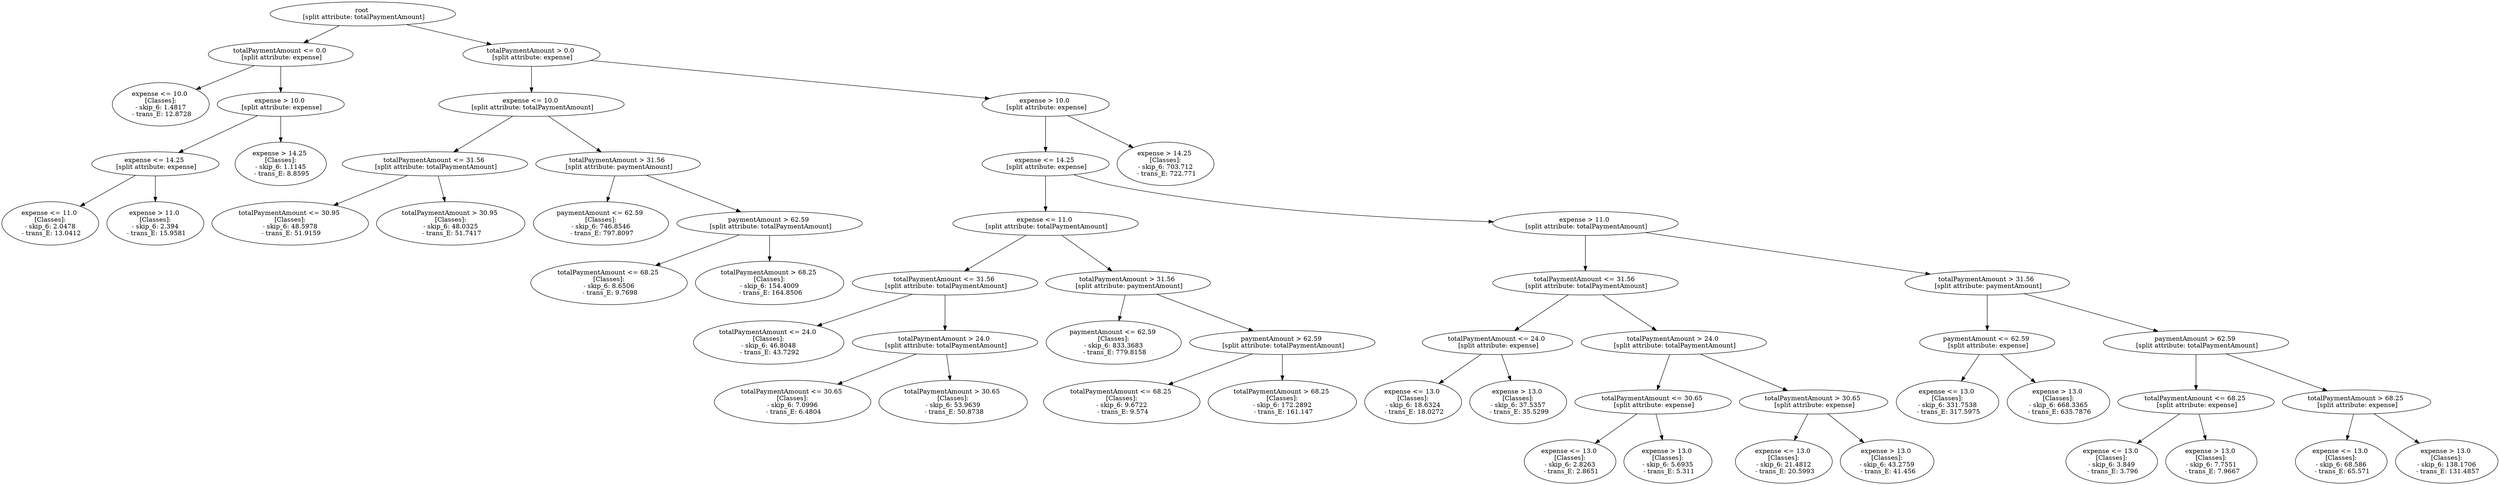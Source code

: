 // Road_Traffic_Fine_Management_Process-p_7-9
digraph "Road_Traffic_Fine_Management_Process-p_7-9" {
	"e81db6dc-b257-4851-9bc9-fe0fb5679137" [label="root 
 [split attribute: totalPaymentAmount]"]
	"f5c3ee7d-86c4-4494-a542-c7a5b0987e0f" [label="totalPaymentAmount <= 0.0 
 [split attribute: expense]"]
	"e81db6dc-b257-4851-9bc9-fe0fb5679137" -> "f5c3ee7d-86c4-4494-a542-c7a5b0987e0f"
	"cc09e871-1b52-4477-b1cb-6744c6d49452" [label="expense <= 10.0 
 [Classes]: 
 - skip_6: 1.4817 
 - trans_E: 12.8728"]
	"f5c3ee7d-86c4-4494-a542-c7a5b0987e0f" -> "cc09e871-1b52-4477-b1cb-6744c6d49452"
	"d364cbce-7bae-4dba-83e1-cd44ba259dc3" [label="expense > 10.0 
 [split attribute: expense]"]
	"f5c3ee7d-86c4-4494-a542-c7a5b0987e0f" -> "d364cbce-7bae-4dba-83e1-cd44ba259dc3"
	"cff72c23-3828-47d4-bd27-51e183245251" [label="expense <= 14.25 
 [split attribute: expense]"]
	"d364cbce-7bae-4dba-83e1-cd44ba259dc3" -> "cff72c23-3828-47d4-bd27-51e183245251"
	"d81e6aef-d103-4500-ac5d-42bbdddfc7c6" [label="expense <= 11.0 
 [Classes]: 
 - skip_6: 2.0478 
 - trans_E: 13.0412"]
	"cff72c23-3828-47d4-bd27-51e183245251" -> "d81e6aef-d103-4500-ac5d-42bbdddfc7c6"
	"573a788c-f542-4d6f-964a-9391c976de45" [label="expense > 11.0 
 [Classes]: 
 - skip_6: 2.394 
 - trans_E: 15.9581"]
	"cff72c23-3828-47d4-bd27-51e183245251" -> "573a788c-f542-4d6f-964a-9391c976de45"
	"207aef62-e598-438a-84ec-982fa0e2bda8" [label="expense > 14.25 
 [Classes]: 
 - skip_6: 1.1145 
 - trans_E: 8.8595"]
	"d364cbce-7bae-4dba-83e1-cd44ba259dc3" -> "207aef62-e598-438a-84ec-982fa0e2bda8"
	"b778e74f-b787-4014-a60b-09ec5b56bc87" [label="totalPaymentAmount > 0.0 
 [split attribute: expense]"]
	"e81db6dc-b257-4851-9bc9-fe0fb5679137" -> "b778e74f-b787-4014-a60b-09ec5b56bc87"
	"9d9de69d-5749-4fda-8e2c-b2b8f1b89e67" [label="expense <= 10.0 
 [split attribute: totalPaymentAmount]"]
	"b778e74f-b787-4014-a60b-09ec5b56bc87" -> "9d9de69d-5749-4fda-8e2c-b2b8f1b89e67"
	"ad3fda9d-6f2d-4bda-957b-60a6a9f91000" [label="totalPaymentAmount <= 31.56 
 [split attribute: totalPaymentAmount]"]
	"9d9de69d-5749-4fda-8e2c-b2b8f1b89e67" -> "ad3fda9d-6f2d-4bda-957b-60a6a9f91000"
	"098401ef-6a2b-4071-9465-355f3eaeb5e6" [label="totalPaymentAmount <= 30.95 
 [Classes]: 
 - skip_6: 48.5978 
 - trans_E: 51.9159"]
	"ad3fda9d-6f2d-4bda-957b-60a6a9f91000" -> "098401ef-6a2b-4071-9465-355f3eaeb5e6"
	"1461b174-8b5e-4b31-b2e9-8b5948aa8941" [label="totalPaymentAmount > 30.95 
 [Classes]: 
 - skip_6: 48.0325 
 - trans_E: 51.7417"]
	"ad3fda9d-6f2d-4bda-957b-60a6a9f91000" -> "1461b174-8b5e-4b31-b2e9-8b5948aa8941"
	"05e18380-1155-40e1-8b1f-2f4f3f69e687" [label="totalPaymentAmount > 31.56 
 [split attribute: paymentAmount]"]
	"9d9de69d-5749-4fda-8e2c-b2b8f1b89e67" -> "05e18380-1155-40e1-8b1f-2f4f3f69e687"
	"6f4c40b6-d500-48e3-baf4-1db0a9375b05" [label="paymentAmount <= 62.59 
 [Classes]: 
 - skip_6: 746.8546 
 - trans_E: 797.8097"]
	"05e18380-1155-40e1-8b1f-2f4f3f69e687" -> "6f4c40b6-d500-48e3-baf4-1db0a9375b05"
	"927aa2af-9f0d-424c-a4a3-672b0e4b0048" [label="paymentAmount > 62.59 
 [split attribute: totalPaymentAmount]"]
	"05e18380-1155-40e1-8b1f-2f4f3f69e687" -> "927aa2af-9f0d-424c-a4a3-672b0e4b0048"
	"e908054a-d2d1-4faf-8b8d-208cd51e3479" [label="totalPaymentAmount <= 68.25 
 [Classes]: 
 - skip_6: 8.6506 
 - trans_E: 9.7698"]
	"927aa2af-9f0d-424c-a4a3-672b0e4b0048" -> "e908054a-d2d1-4faf-8b8d-208cd51e3479"
	"50d88688-519c-4356-b89a-5063292b80af" [label="totalPaymentAmount > 68.25 
 [Classes]: 
 - skip_6: 154.4009 
 - trans_E: 164.8506"]
	"927aa2af-9f0d-424c-a4a3-672b0e4b0048" -> "50d88688-519c-4356-b89a-5063292b80af"
	"e2bc1468-e95d-4cc3-a673-d9f4b416c1e3" [label="expense > 10.0 
 [split attribute: expense]"]
	"b778e74f-b787-4014-a60b-09ec5b56bc87" -> "e2bc1468-e95d-4cc3-a673-d9f4b416c1e3"
	"273c6359-b6fa-4ee2-850c-21295773e028" [label="expense <= 14.25 
 [split attribute: expense]"]
	"e2bc1468-e95d-4cc3-a673-d9f4b416c1e3" -> "273c6359-b6fa-4ee2-850c-21295773e028"
	"c65c277c-9c69-48d4-b62c-5c70ea370cda" [label="expense <= 11.0 
 [split attribute: totalPaymentAmount]"]
	"273c6359-b6fa-4ee2-850c-21295773e028" -> "c65c277c-9c69-48d4-b62c-5c70ea370cda"
	"da111c7b-75d6-4b99-aa49-6a3726b91d4d" [label="totalPaymentAmount <= 31.56 
 [split attribute: totalPaymentAmount]"]
	"c65c277c-9c69-48d4-b62c-5c70ea370cda" -> "da111c7b-75d6-4b99-aa49-6a3726b91d4d"
	"0d660073-d139-47a2-9684-b5fd52f1939f" [label="totalPaymentAmount <= 24.0 
 [Classes]: 
 - skip_6: 46.8048 
 - trans_E: 43.7292"]
	"da111c7b-75d6-4b99-aa49-6a3726b91d4d" -> "0d660073-d139-47a2-9684-b5fd52f1939f"
	"3297c3fe-c7b1-43e3-8e37-e9647a0aea05" [label="totalPaymentAmount > 24.0 
 [split attribute: totalPaymentAmount]"]
	"da111c7b-75d6-4b99-aa49-6a3726b91d4d" -> "3297c3fe-c7b1-43e3-8e37-e9647a0aea05"
	"4a0e1bd1-4761-4a45-891c-ddb86a02c9aa" [label="totalPaymentAmount <= 30.65 
 [Classes]: 
 - skip_6: 7.0996 
 - trans_E: 6.4804"]
	"3297c3fe-c7b1-43e3-8e37-e9647a0aea05" -> "4a0e1bd1-4761-4a45-891c-ddb86a02c9aa"
	"13ca5395-1379-453e-a065-1da0b90ac98c" [label="totalPaymentAmount > 30.65 
 [Classes]: 
 - skip_6: 53.9639 
 - trans_E: 50.8738"]
	"3297c3fe-c7b1-43e3-8e37-e9647a0aea05" -> "13ca5395-1379-453e-a065-1da0b90ac98c"
	"c817559d-4f13-4f1f-82d0-9c52a14ca81d" [label="totalPaymentAmount > 31.56 
 [split attribute: paymentAmount]"]
	"c65c277c-9c69-48d4-b62c-5c70ea370cda" -> "c817559d-4f13-4f1f-82d0-9c52a14ca81d"
	"0a1f24e4-9928-4082-ac24-44ef67be8232" [label="paymentAmount <= 62.59 
 [Classes]: 
 - skip_6: 833.3683 
 - trans_E: 779.8158"]
	"c817559d-4f13-4f1f-82d0-9c52a14ca81d" -> "0a1f24e4-9928-4082-ac24-44ef67be8232"
	"da5f94bb-20aa-4ff0-9f6d-ee0ad49dd3d8" [label="paymentAmount > 62.59 
 [split attribute: totalPaymentAmount]"]
	"c817559d-4f13-4f1f-82d0-9c52a14ca81d" -> "da5f94bb-20aa-4ff0-9f6d-ee0ad49dd3d8"
	"efd7b9cf-1c91-45a5-bd05-2fe723415016" [label="totalPaymentAmount <= 68.25 
 [Classes]: 
 - skip_6: 9.6722 
 - trans_E: 9.574"]
	"da5f94bb-20aa-4ff0-9f6d-ee0ad49dd3d8" -> "efd7b9cf-1c91-45a5-bd05-2fe723415016"
	"960f2df5-88b8-4e30-9248-a50b5133ce11" [label="totalPaymentAmount > 68.25 
 [Classes]: 
 - skip_6: 172.2892 
 - trans_E: 161.147"]
	"da5f94bb-20aa-4ff0-9f6d-ee0ad49dd3d8" -> "960f2df5-88b8-4e30-9248-a50b5133ce11"
	"5b817662-c69f-490b-ac82-89f5560bb016" [label="expense > 11.0 
 [split attribute: totalPaymentAmount]"]
	"273c6359-b6fa-4ee2-850c-21295773e028" -> "5b817662-c69f-490b-ac82-89f5560bb016"
	"687ce1de-ea54-4b86-8988-ebc916029150" [label="totalPaymentAmount <= 31.56 
 [split attribute: totalPaymentAmount]"]
	"5b817662-c69f-490b-ac82-89f5560bb016" -> "687ce1de-ea54-4b86-8988-ebc916029150"
	"3650b64d-e5aa-479e-b77d-facc6184adae" [label="totalPaymentAmount <= 24.0 
 [split attribute: expense]"]
	"687ce1de-ea54-4b86-8988-ebc916029150" -> "3650b64d-e5aa-479e-b77d-facc6184adae"
	"a1cbe79f-8b4a-4675-b229-b36e0de8985b" [label="expense <= 13.0 
 [Classes]: 
 - skip_6: 18.6324 
 - trans_E: 18.0272"]
	"3650b64d-e5aa-479e-b77d-facc6184adae" -> "a1cbe79f-8b4a-4675-b229-b36e0de8985b"
	"c9a7668e-a706-47b5-a8bf-7569002c08ba" [label="expense > 13.0 
 [Classes]: 
 - skip_6: 37.5357 
 - trans_E: 35.5299"]
	"3650b64d-e5aa-479e-b77d-facc6184adae" -> "c9a7668e-a706-47b5-a8bf-7569002c08ba"
	"f8763f50-c811-4c49-9260-d5cd470b80d3" [label="totalPaymentAmount > 24.0 
 [split attribute: totalPaymentAmount]"]
	"687ce1de-ea54-4b86-8988-ebc916029150" -> "f8763f50-c811-4c49-9260-d5cd470b80d3"
	"8fa6594b-a409-416a-8cf9-f552537a277b" [label="totalPaymentAmount <= 30.65 
 [split attribute: expense]"]
	"f8763f50-c811-4c49-9260-d5cd470b80d3" -> "8fa6594b-a409-416a-8cf9-f552537a277b"
	"f65d9ff7-e991-42ec-99cb-f1816d43fccc" [label="expense <= 13.0 
 [Classes]: 
 - skip_6: 2.8263 
 - trans_E: 2.8651"]
	"8fa6594b-a409-416a-8cf9-f552537a277b" -> "f65d9ff7-e991-42ec-99cb-f1816d43fccc"
	"bba41895-a660-40fc-bd26-6b1709e2d821" [label="expense > 13.0 
 [Classes]: 
 - skip_6: 5.6935 
 - trans_E: 5.311"]
	"8fa6594b-a409-416a-8cf9-f552537a277b" -> "bba41895-a660-40fc-bd26-6b1709e2d821"
	"a417e808-4234-4497-a8b8-696e9581a1db" [label="totalPaymentAmount > 30.65 
 [split attribute: expense]"]
	"f8763f50-c811-4c49-9260-d5cd470b80d3" -> "a417e808-4234-4497-a8b8-696e9581a1db"
	"a8b351cd-9e73-4477-a0b4-2bc0acaed948" [label="expense <= 13.0 
 [Classes]: 
 - skip_6: 21.4812 
 - trans_E: 20.5993"]
	"a417e808-4234-4497-a8b8-696e9581a1db" -> "a8b351cd-9e73-4477-a0b4-2bc0acaed948"
	"12d59b8b-c1d6-4eb5-bd47-2940ba0311b4" [label="expense > 13.0 
 [Classes]: 
 - skip_6: 43.2759 
 - trans_E: 41.456"]
	"a417e808-4234-4497-a8b8-696e9581a1db" -> "12d59b8b-c1d6-4eb5-bd47-2940ba0311b4"
	"692c301c-3d17-46b3-9bca-764db7df45ab" [label="totalPaymentAmount > 31.56 
 [split attribute: paymentAmount]"]
	"5b817662-c69f-490b-ac82-89f5560bb016" -> "692c301c-3d17-46b3-9bca-764db7df45ab"
	"22732015-4cff-4444-9b40-9ab3c8bb228b" [label="paymentAmount <= 62.59 
 [split attribute: expense]"]
	"692c301c-3d17-46b3-9bca-764db7df45ab" -> "22732015-4cff-4444-9b40-9ab3c8bb228b"
	"582cabd7-042e-48ec-9393-fdfc7f660697" [label="expense <= 13.0 
 [Classes]: 
 - skip_6: 331.7538 
 - trans_E: 317.5975"]
	"22732015-4cff-4444-9b40-9ab3c8bb228b" -> "582cabd7-042e-48ec-9393-fdfc7f660697"
	"3de3e39b-b7ce-4f62-9d6c-3708771d480e" [label="expense > 13.0 
 [Classes]: 
 - skip_6: 668.3365 
 - trans_E: 635.7876"]
	"22732015-4cff-4444-9b40-9ab3c8bb228b" -> "3de3e39b-b7ce-4f62-9d6c-3708771d480e"
	"c0acf4bf-4afa-42c0-96dd-823e9a760be4" [label="paymentAmount > 62.59 
 [split attribute: totalPaymentAmount]"]
	"692c301c-3d17-46b3-9bca-764db7df45ab" -> "c0acf4bf-4afa-42c0-96dd-823e9a760be4"
	"fdcba65f-527e-4206-8d41-545bf9e02932" [label="totalPaymentAmount <= 68.25 
 [split attribute: expense]"]
	"c0acf4bf-4afa-42c0-96dd-823e9a760be4" -> "fdcba65f-527e-4206-8d41-545bf9e02932"
	"ad93a041-9da0-43df-9211-359249e446e2" [label="expense <= 13.0 
 [Classes]: 
 - skip_6: 3.849 
 - trans_E: 3.796"]
	"fdcba65f-527e-4206-8d41-545bf9e02932" -> "ad93a041-9da0-43df-9211-359249e446e2"
	"19df1dfd-68ef-425b-84d2-2ad934387c8a" [label="expense > 13.0 
 [Classes]: 
 - skip_6: 7.7551 
 - trans_E: 7.9667"]
	"fdcba65f-527e-4206-8d41-545bf9e02932" -> "19df1dfd-68ef-425b-84d2-2ad934387c8a"
	"3865a540-2ab6-4f16-b3c8-662d3f455cdd" [label="totalPaymentAmount > 68.25 
 [split attribute: expense]"]
	"c0acf4bf-4afa-42c0-96dd-823e9a760be4" -> "3865a540-2ab6-4f16-b3c8-662d3f455cdd"
	"aaa5c13c-e0fa-4a87-8d8f-e0f217b43881" [label="expense <= 13.0 
 [Classes]: 
 - skip_6: 68.586 
 - trans_E: 65.571"]
	"3865a540-2ab6-4f16-b3c8-662d3f455cdd" -> "aaa5c13c-e0fa-4a87-8d8f-e0f217b43881"
	"abd069f7-1f25-40eb-865e-85c4ce11bcd7" [label="expense > 13.0 
 [Classes]: 
 - skip_6: 138.1706 
 - trans_E: 131.4857"]
	"3865a540-2ab6-4f16-b3c8-662d3f455cdd" -> "abd069f7-1f25-40eb-865e-85c4ce11bcd7"
	"f08a2b24-9e7d-4c3b-970f-8f2159aa60ea" [label="expense > 14.25 
 [Classes]: 
 - skip_6: 703.712 
 - trans_E: 722.771"]
	"e2bc1468-e95d-4cc3-a673-d9f4b416c1e3" -> "f08a2b24-9e7d-4c3b-970f-8f2159aa60ea"
}
